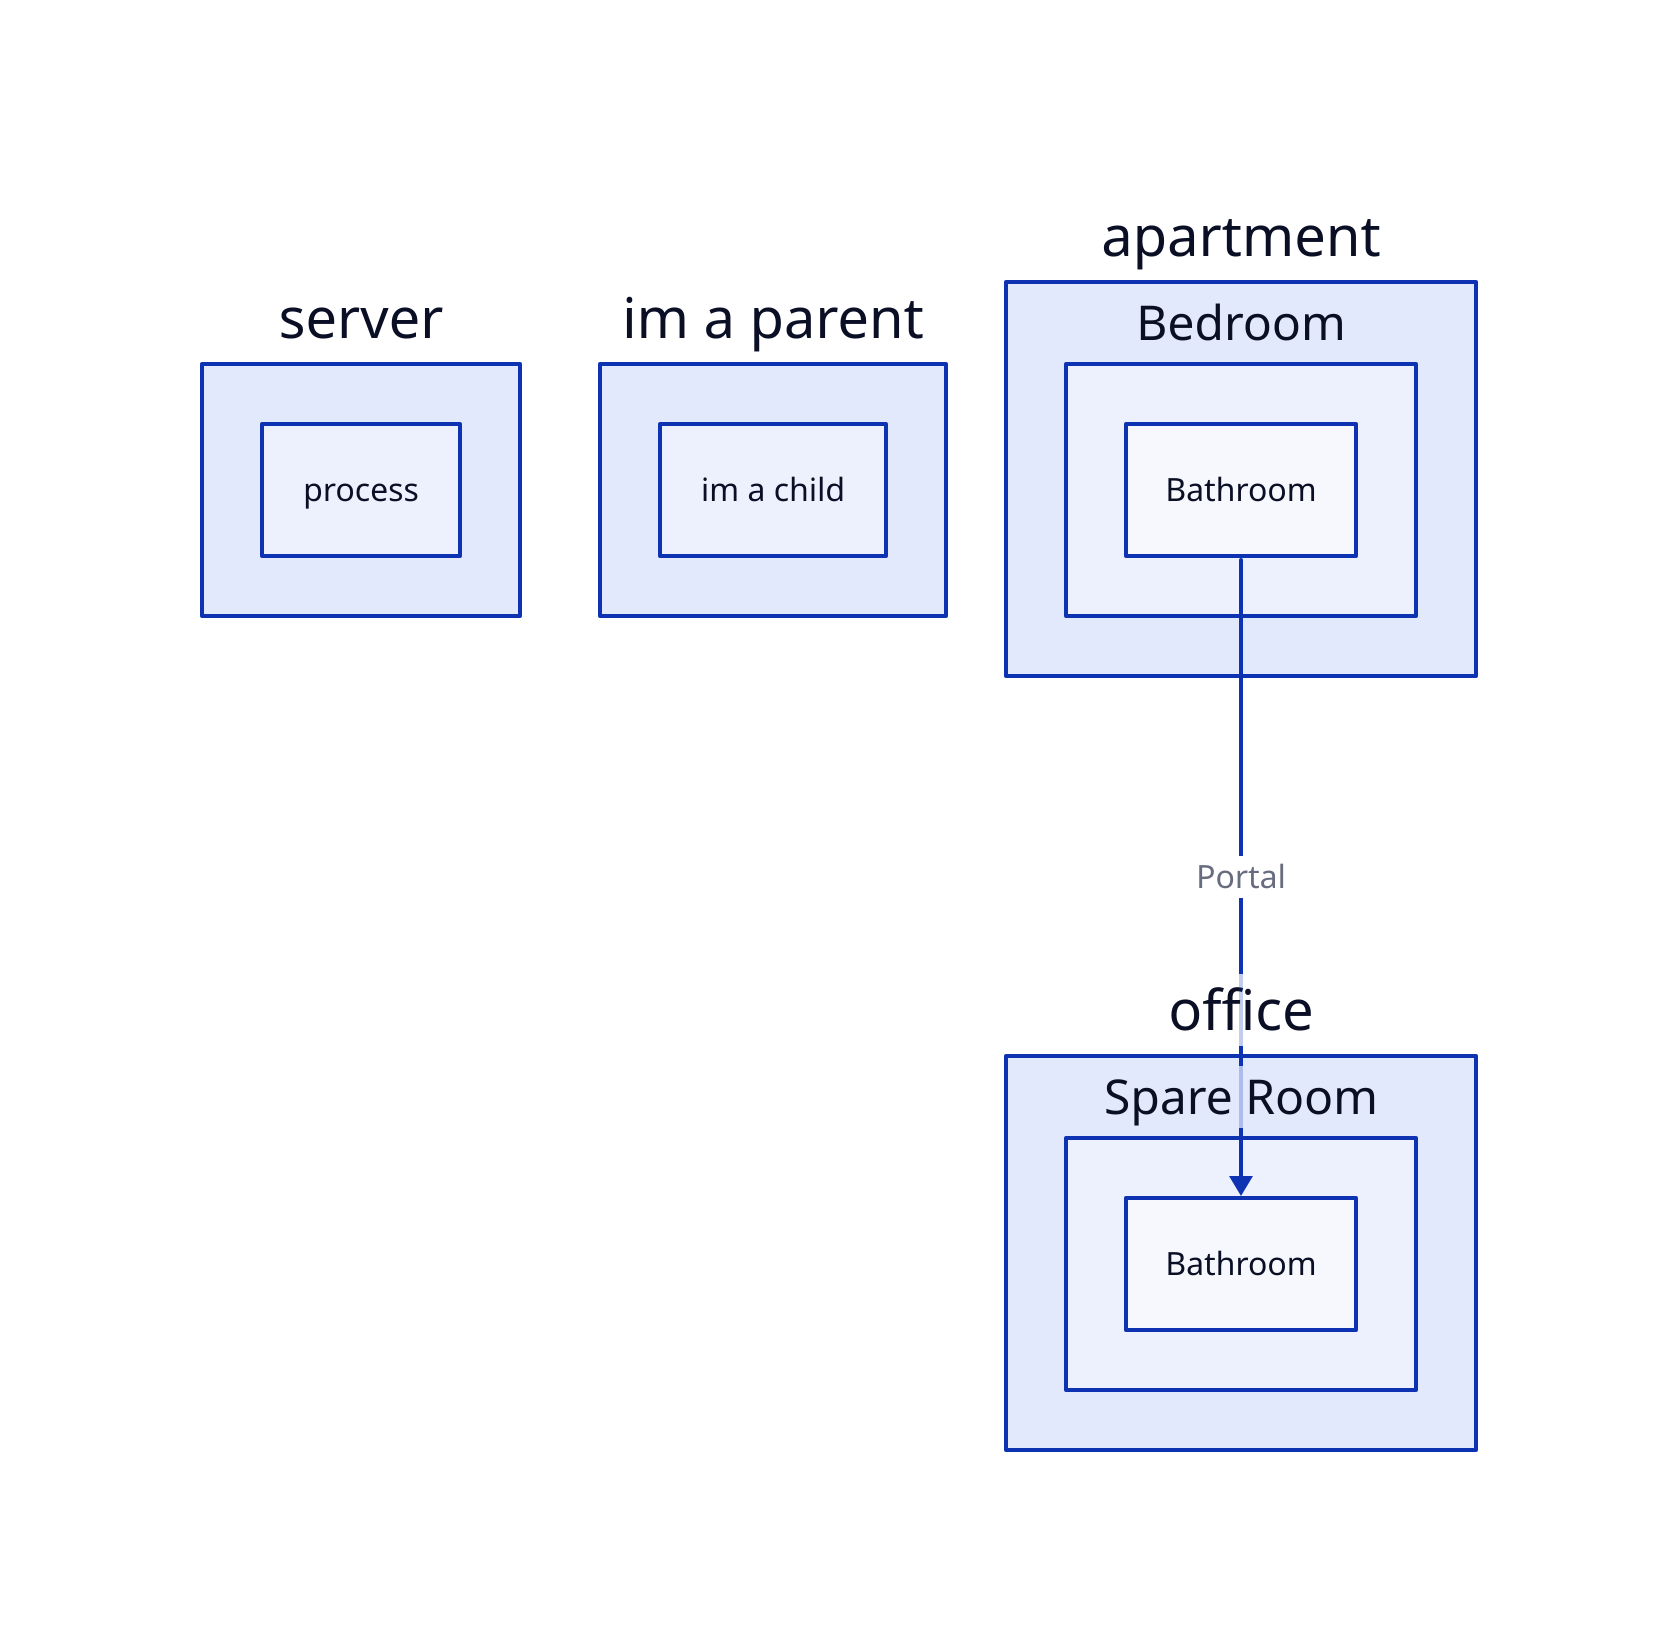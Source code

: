server
# Declares a shape inside of another shape
server.process

# Can declare the container and child in same line
im a parent.im a child

# Since connections can also declare keys, this works too
apartment.Bedroom.Bathroom -> office.Spare Room.Bathroom: Portal
